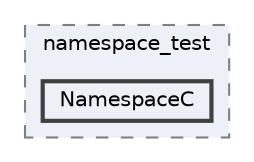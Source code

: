 digraph "flatbuffers/tests/namespace_test/NamespaceC"
{
 // LATEX_PDF_SIZE
  bgcolor="transparent";
  edge [fontname=Helvetica,fontsize=10,labelfontname=Helvetica,labelfontsize=10];
  node [fontname=Helvetica,fontsize=10,shape=box,height=0.2,width=0.4];
  compound=true
  subgraph clusterdir_c48857234d44ab58b5673e1d72a8740a {
    graph [ bgcolor="#edf0f7", pencolor="grey50", label="namespace_test", fontname=Helvetica,fontsize=10 style="filled,dashed", URL="dir_c48857234d44ab58b5673e1d72a8740a.html",tooltip=""]
  dir_66177063ffd04593cf9700f1d3ac345c [label="NamespaceC", fillcolor="#edf0f7", color="grey25", style="filled,bold", URL="dir_66177063ffd04593cf9700f1d3ac345c.html",tooltip=""];
  }
}
